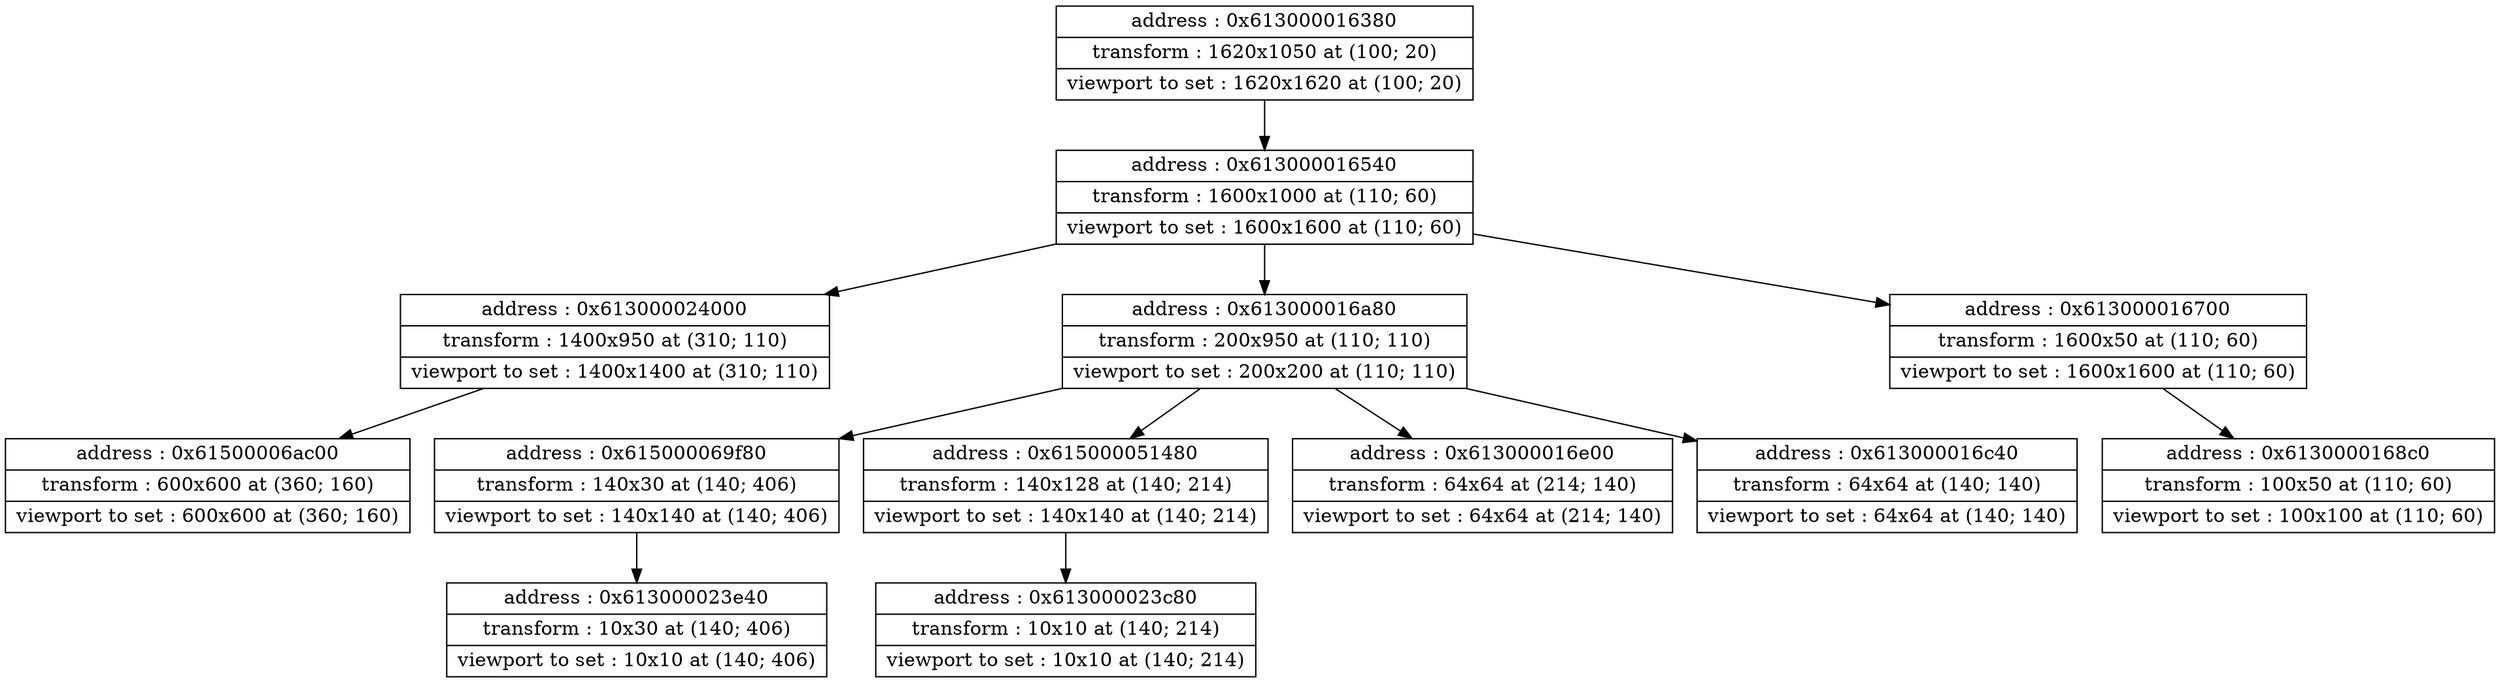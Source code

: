 digraph {
	node [shape=record]
	node0x613000016380 [label = "{address : 0x613000016380 |transform : 1620x1050 at (100; 20) |viewport to set : 1620x1620 at (100; 20)}"];

	 node0x613000016380 -> node0x613000016540 [color=black];
	node0x613000016540 [label = "{address : 0x613000016540 |transform : 1600x1000 at (110; 60) |viewport to set : 1600x1600 at (110; 60)}"];

	 node0x613000016540 -> node0x613000024000 [color=black];
	node0x613000024000 [label = "{address : 0x613000024000 |transform : 1400x950 at (310; 110) |viewport to set : 1400x1400 at (310; 110)}"];

	 node0x613000024000 -> node0x61500006ac00 [color=black];
	node0x61500006ac00 [label = "{address : 0x61500006ac00 |transform : 600x600 at (360; 160) |viewport to set : 600x600 at (360; 160)}"];

	 node0x613000016540 -> node0x613000016a80 [color=black];
	node0x613000016a80 [label = "{address : 0x613000016a80 |transform : 200x950 at (110; 110) |viewport to set : 200x200 at (110; 110)}"];

	 node0x613000016a80 -> node0x615000069f80 [color=black];
	node0x615000069f80 [label = "{address : 0x615000069f80 |transform : 140x30 at (140; 406) |viewport to set : 140x140 at (140; 406)}"];

	 node0x615000069f80 -> node0x613000023e40 [color=black];
	node0x613000023e40 [label = "{address : 0x613000023e40 |transform : 10x30 at (140; 406) |viewport to set : 10x10 at (140; 406)}"];

	 node0x613000016a80 -> node0x615000051480 [color=black];
	node0x615000051480 [label = "{address : 0x615000051480 |transform : 140x128 at (140; 214) |viewport to set : 140x140 at (140; 214)}"];

	 node0x615000051480 -> node0x613000023c80 [color=black];
	node0x613000023c80 [label = "{address : 0x613000023c80 |transform : 10x10 at (140; 214) |viewport to set : 10x10 at (140; 214)}"];

	 node0x613000016a80 -> node0x613000016e00 [color=black];
	node0x613000016e00 [label = "{address : 0x613000016e00 |transform : 64x64 at (214; 140) |viewport to set : 64x64 at (214; 140)}"];

	 node0x613000016a80 -> node0x613000016c40 [color=black];
	node0x613000016c40 [label = "{address : 0x613000016c40 |transform : 64x64 at (140; 140) |viewport to set : 64x64 at (140; 140)}"];

	 node0x613000016540 -> node0x613000016700 [color=black];
	node0x613000016700 [label = "{address : 0x613000016700 |transform : 1600x50 at (110; 60) |viewport to set : 1600x1600 at (110; 60)}"];

	 node0x613000016700 -> node0x6130000168c0 [color=black];
	node0x6130000168c0 [label = "{address : 0x6130000168c0 |transform : 100x50 at (110; 60) |viewport to set : 100x100 at (110; 60)}"];

}
